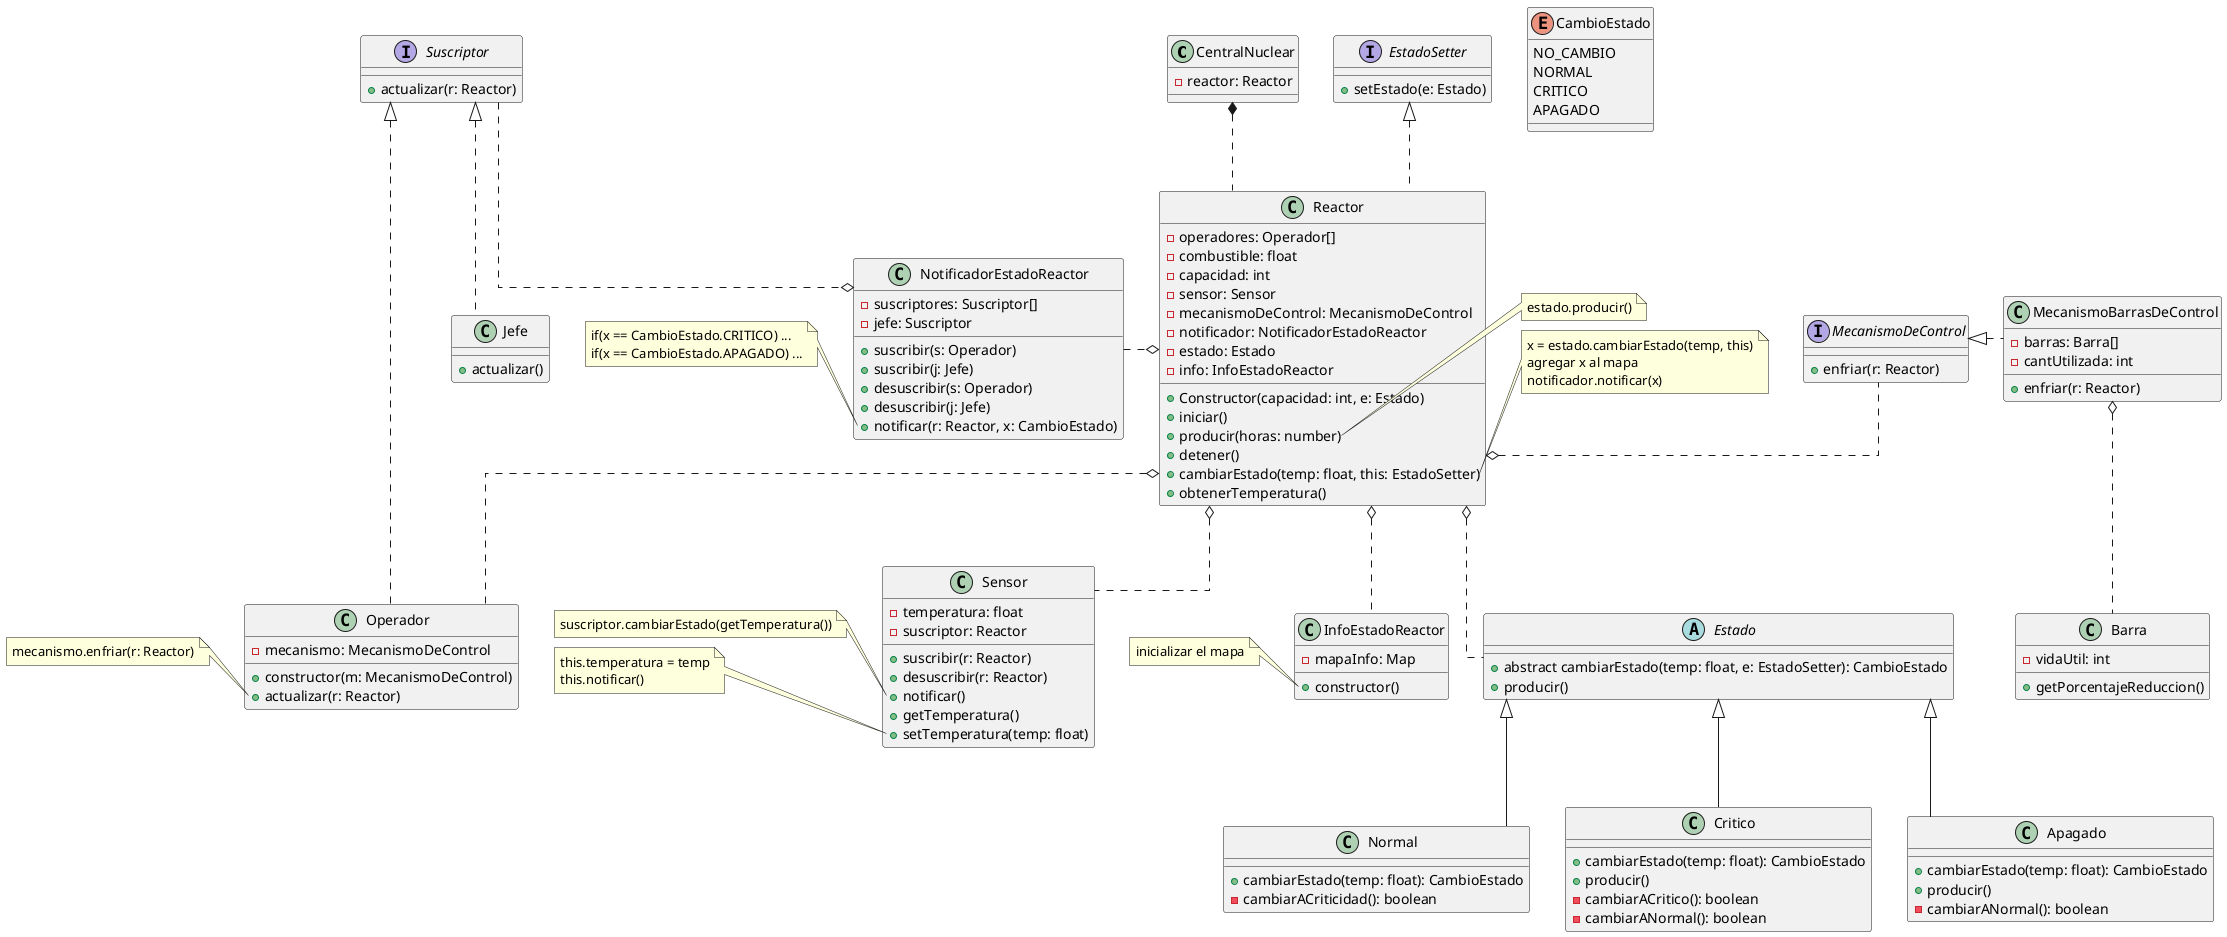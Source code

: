 @startuml title "Reactor Nuclear"

skinparam lineType ortho

class CentralNuclear {
    - reactor: Reactor
}

class Reactor implements EstadoSetter{
    - operadores: Operador[]
    - combustible: float
    - capacidad: int
    - sensor: Sensor
    - mecanismoDeControl: MecanismoDeControl
    - notificador: NotificadorEstadoReactor
    - estado: Estado
    - info: InfoEstadoReactor
    + Constructor(capacidad: int, e: Estado)
    + iniciar()
    + producir(horas: number)
    + detener()
    + cambiarEstado(temp: float, this: EstadoSetter)
    + obtenerTemperatura()
}

interface EstadoSetter {
    + setEstado(e: Estado)
}

class Sensor {
    - temperatura: float
    - suscriptor: Reactor
    + suscribir(r: Reactor)
    + desuscribir(r: Reactor)
    + notificar()
    + getTemperatura()
    + setTemperatura(temp: float)
}


interface MecanismoDeControl {
    + enfriar(r: Reactor)
}

class MecanismoBarrasDeControl implements MecanismoDeControl {
    - barras: Barra[]
    - cantUtilizada: int
    + enfriar(r: Reactor)
}
class Barra {
    - vidaUtil: int
    + getPorcentajeReduccion()
}


class NotificadorEstadoReactor {
    - suscriptores: Suscriptor[]
    - jefe: Suscriptor

    + suscribir(s: Operador)
    + suscribir(j: Jefe)
    + desuscribir(s: Operador)
    + desuscribir(j: Jefe)
    + notificar(r: Reactor, x: CambioEstado)
}

interface Suscriptor {
    + actualizar(r: Reactor)
}

class Operador implements Suscriptor {
    - mecanismo: MecanismoDeControl
    + constructor(m: MecanismoDeControl)
    + actualizar(r: Reactor)
}

class Jefe implements Suscriptor{
    + actualizar()
}

abstract Estado {
    + abstract cambiarEstado(temp: float, e: EstadoSetter): CambioEstado
    + producir()
}

class Normal extends Estado{
    + cambiarEstado(temp: float): CambioEstado
    - cambiarACriticidad(): boolean
}
class Critico extends Estado{
    + cambiarEstado(temp: float): CambioEstado
    + producir()
    - cambiarACritico(): boolean
    - cambiarANormal(): boolean
}
class Apagado extends Estado{
    + cambiarEstado(temp: float): CambioEstado
    + producir()
    - cambiarANormal(): boolean
}

enum CambioEstado {
    NO_CAMBIO
    NORMAL
    CRITICO
    APAGADO
}

class InfoEstadoReactor {
    - mapaInfo: Map
    + constructor()
}

'Relaciones
CentralNuclear *.. Reactor

' Reactor o.. Combustible
Reactor o.. Sensor
Reactor o.r. MecanismoDeControl
Reactor o.l. NotificadorEstadoReactor
Reactor o.. Estado
Reactor o.. InfoEstadoReactor
Reactor o.. Operador

NotificadorEstadoReactor o.u. Suscriptor
MecanismoBarrasDeControl o.. Barra

MecanismoBarrasDeControl o.r[hidden]. MecanismoDeControl
Suscriptor o.u[hidden]. Operador

Note right of Reactor::producir 
    estado.producir()
end Note
Note right of Reactor::cambiarEstado 
    x = estado.cambiarEstado(temp, this)
    agregar x al mapa
    notificador.notificar(x)
end Note
Note left of Sensor::notificar 
    suscriptor.cambiarEstado(getTemperatura())
end Note
Note left of Sensor::setTemperatura 
    this.temperatura = temp
    this.notificar()
end Note
Note left of InfoEstadoReactor::constructor 
    inicializar el mapa
end Note
Note left of NotificadorEstadoReactor::notificar 
    if(x == CambioEstado.CRITICO) ...
    if(x == CambioEstado.APAGADO) ...
end Note
Note left of Operador::actualizar 
    mecanismo.enfriar(r: Reactor)
end Note

@enduml

